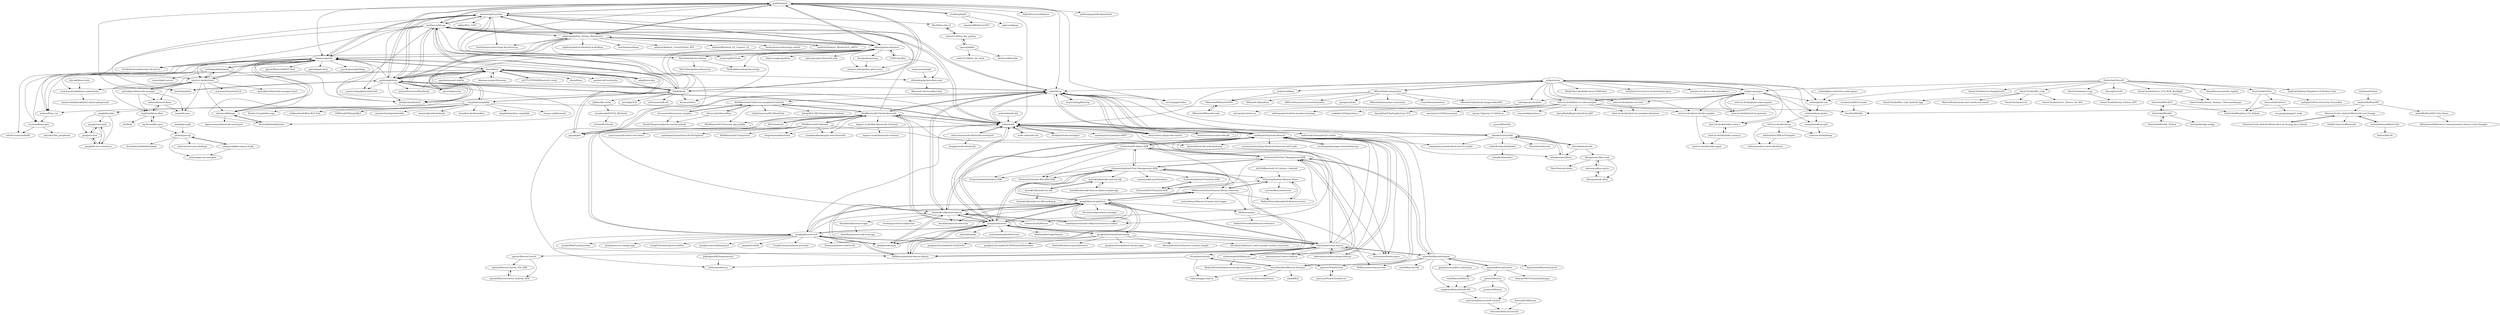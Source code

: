 digraph G {
"peplin/pygatt" -> "getsenic/gatt-python"
"peplin/pygatt" -> "IanHarvey/bluepy"
"peplin/pygatt" -> "adafruit/Adafruit_Python_BluefruitLE"
"peplin/pygatt" -> "ukBaz/python-bluezero"
"peplin/pygatt" -> "jrowberg/bglib"
"peplin/pygatt" -> "nccgroup/BLESuite" ["e"=1]
"peplin/pygatt" -> "pybluez/pybluez"
"peplin/pygatt" -> "hbldh/bleak"
"peplin/pygatt" -> "labapart/gattlib"
"peplin/pygatt" -> "karulis/pybluez"
"peplin/pygatt" -> "securing/gattacker" ["e"=1]
"peplin/pygatt" -> "DigitalSecurity/btlejuice" ["e"=1]
"peplin/pygatt" -> "noble/noble"
"peplin/pygatt" -> "noble/bleno"
"peplin/pygatt" -> "pybluez/pygattlib-abandoned"
"Estimote/iOS-Fleet-Management-SDK" -> "Estimote/iOS-Indoor-SDK"
"Estimote/iOS-Fleet-Management-SDK" -> "Estimote/Android-Fleet-Management-SDK"
"Estimote/iOS-Fleet-Management-SDK" -> "nicktoumpelis/HiBeacons"
"Estimote/iOS-Fleet-Management-SDK" -> "Estimote/Estimote-WatchKit-SDK"
"Estimote/iOS-Fleet-Management-SDK" -> "sandeepmistry/node-bleacon"
"Estimote/iOS-Fleet-Management-SDK" -> "mlwelles/BeaconScanner"
"Estimote/iOS-Fleet-Management-SDK" -> "Estimote/iOS-Proximity-SDK"
"Estimote/iOS-Fleet-Management-SDK" -> "Estimote/estimote-specs"
"apache/mynewt-nimble" -> "bluez/bluez" ["e"=1]
"IanHarvey/bluepy" -> "pybluez/pybluez"
"IanHarvey/bluepy" -> "peplin/pygatt"
"IanHarvey/bluepy" -> "hbldh/bleak"
"IanHarvey/bluepy" -> "adafruit/Adafruit_Python_BluefruitLE"
"IanHarvey/bluepy" -> "noble/bleno"
"IanHarvey/bluepy" -> "ukBaz/python-bluezero"
"IanHarvey/bluepy" -> "noble/noble"
"IanHarvey/bluepy" -> "getsenic/gatt-python"
"IanHarvey/bluepy" -> "labapart/gattlib"
"IanHarvey/bluepy" -> "NordicSemiconductor/pc-ble-driver" ["e"=1]
"IanHarvey/bluepy" -> "paypal/gatt" ["e"=1]
"IanHarvey/bluepy" -> "bluekitchen/btstack" ["e"=1]
"IanHarvey/bluepy" -> "TheCellule/python-bleson"
"IanHarvey/bluepy" -> "greatscottgadgets/ubertooth" ["e"=1]
"IanHarvey/bluepy" -> "karulis/pybluez"
"noble/bleno" -> "noble/noble"
"noble/bleno" -> "IanHarvey/bluepy"
"noble/bleno" -> "paypal/gatt" ["e"=1]
"noble/bleno" -> "sandeepmistry/node-bleacon"
"noble/bleno" -> "don/node-eddystone-beacon"
"noble/bleno" -> "pybluez/pybluez"
"noble/bleno" -> "abandonware/bleno"
"noble/bleno" -> "troystribling/BlueCap" ["e"=1]
"noble/bleno" -> "securing/gattacker" ["e"=1]
"noble/bleno" -> "google/eddystone"
"noble/bleno" -> "WebBluetoothCG/web-bluetooth"
"noble/bleno" -> "don/cordova-plugin-ble-central" ["e"=1]
"noble/bleno" -> "noble/node-bluetooth-hci-socket"
"noble/bleno" -> "dotintent/react-native-ble-plx" ["e"=1]
"noble/bleno" -> "WebBluetoothCG/ble-test-peripheral-android"
"blueman-project/blueman" -> "bluez/bluez" ["e"=1]
"khvzak/bluez-tools" -> "carsonmcdonald/bluez-experiments"
"hbldh/bleak" -> "IanHarvey/bluepy"
"hbldh/bleak" -> "pybluez/pybluez"
"hbldh/bleak" -> "kevincar/bless"
"hbldh/bleak" -> "simpleble/simpleble"
"hbldh/bleak" -> "peplin/pygatt"
"hbldh/bleak" -> "ukBaz/python-bluezero"
"hbldh/bleak" -> "bluez/bluez"
"hbldh/bleak" -> "adafruit/Adafruit_Python_BluefruitLE"
"hbldh/bleak" -> "bluekitchen/btstack" ["e"=1]
"hbldh/bleak" -> "getsenic/gatt-python"
"hbldh/bleak" -> "nrfconnect/sdk-nrf" ["e"=1]
"hbldh/bleak" -> "Jakeler/ble-serial"
"hbldh/bleak" -> "labapart/gattlib"
"hbldh/bleak" -> "pyocd/pyOCD" ["e"=1]
"hbldh/bleak" -> "noble/noble"
"sensboston/BLEConsole" -> "DerekGn/WinBle" ["e"=1]
"sandeepmistry/node-bleacon" -> "don/node-eddystone-beacon"
"sandeepmistry/node-bleacon" -> "Estimote/estimote-specs"
"sandeepmistry/node-bleacon" -> "mschmulen/tracking-bluetooth-ibeacons-with-node"
"sandeepmistry/node-bleacon" -> "switchdoclabs/iBeacon-Scanner-"
"sandeepmistry/node-bleacon" -> "sandeepmistry/node-eddystone-beacon-scanner"
"sandeepmistry/node-bleacon" -> "petermetz/cordova-plugin-ibeacon" ["e"=1]
"sandeepmistry/node-bleacon" -> "noble/bleno"
"sandeepmistry/node-bleacon" -> "noble/noble"
"sandeepmistry/node-bleacon" -> "evothings/phonegap-estimotebeacons" ["e"=1]
"sandeepmistry/node-bleacon" -> "frostney/react-native-ibeacon" ["e"=1]
"sandeepmistry/node-bleacon" -> "Estimote/iOS-Indoor-SDK"
"Estimote/Android-Fleet-Management-SDK" -> "Estimote/iOS-Fleet-Management-SDK"
"Estimote/Android-Fleet-Management-SDK" -> "google/beacon-platform"
"Estimote/Android-Fleet-Management-SDK" -> "AltBeacon/android-beacon-library" ["e"=1]
"Estimote/Android-Fleet-Management-SDK" -> "Estimote/Android-Proximity-SDK"
"Estimote/Android-Fleet-Management-SDK" -> "Estimote/iOS-Indoor-SDK"
"Estimote/Android-Fleet-Management-SDK" -> "Estimote/Android-Indoor-SDK"
"Estimote/Android-Fleet-Management-SDK" -> "google/eddystone"
"Estimote/Android-Fleet-Management-SDK" -> "AltBeacon/android-beacon-library-reference"
"Estimote/Android-Fleet-Management-SDK" -> "kontaktio/kontakt-android-sdk"
"Estimote/Android-Fleet-Management-SDK" -> "Vinayrraj/Android-iBeacon-Demo"
"Estimote/Android-Fleet-Management-SDK" -> "Estimote/Estimote-WatchKit-SDK"
"Estimote/Android-Fleet-Management-SDK" -> "romannurik/LayerVisualizer" ["e"=1]
"alt236/Bluetooth-LE-Library---Android" -> "Vinayrraj/Android-iBeacon-Demo" ["e"=1]
"node-hid/node-hid" -> "noble/noble" ["e"=1]
"paypal/gatt" -> "noble/bleno" ["e"=1]
"paypal/gatt" -> "noble/noble" ["e"=1]
"paypal/gatt" -> "IanHarvey/bluepy" ["e"=1]
"DexterInd/GrovePi" -> "Seeed-Studio/Wio_Link"
"DexterInd/GrovePi" -> "Seeed-Studio/grove.py"
"DexterInd/GrovePi" -> "DexterInd/GoPiGo"
"DexterInd/GrovePi" -> "robsonj/GrovePi"
"DexterInd/GrovePi" -> "Seeed-Studio/Seeed_Arduino_UltrasonicRanger"
"DexterInd/GrovePi" -> "eclipse-upm/upm"
"DexterInd/GrovePi" -> "Seeed-Studio/Grove_LCD_RGB_Backlight"
"DexterInd/GrovePi" -> "SeeedDocument/wiki_english"
"DexterInd/GrovePi" -> "estherjk/edi-cam"
"DexterInd/GrovePi" -> "adafruit/Adafruit-Raspberry-Pi-Python-Code" ["e"=1]
"DexterInd/GrovePi" -> "Seeed-Studio/Grove-RaspberryPi"
"lgaches/BeaconEmitter" -> "mlwelles/BeaconScanner"
"lgaches/BeaconEmitter" -> "timd/MactsAsBeacon"
"lgaches/BeaconEmitter" -> "ohayon/OWUProximityManager"
"lgaches/BeaconEmitter" -> "gemtot/iBeacon"
"petermetz/cordova-plugin-ibeacon" -> "sandeepmistry/node-bleacon" ["e"=1]
"petermetz/cordova-plugin-ibeacon" -> "rabschi/awesome-beacon" ["e"=1]
"Seeed-Studio/grove.py" -> "Seeed-Studio/Seeed_Python_DHT"
"mlwelles/BeaconScanner" -> "liamnichols/iBeaconScanner"
"mlwelles/BeaconScanner" -> "lgaches/BeaconEmitter"
"mlwelles/BeaconScanner" -> "mttrb/BeaconOSX"
"mlwelles/BeaconScanner" -> "rabschi/awesome-beacon"
"mlwelles/BeaconScanner" -> "panicinc/PunchClock"
"mlwelles/BeaconScanner" -> "AltBeacon/ios-beacon-tools"
"mlwelles/BeaconScanner" -> "mgigirey/iBeaconSwiftOSX"
"mlwelles/BeaconScanner" -> "jpias/beacon-pfilter-simulation" ["e"=1]
"mlwelles/BeaconScanner" -> "sandeepmistry/node-bleacon"
"mlwelles/BeaconScanner" -> "Estimote/iOS-Fleet-Management-SDK"
"evothings/phonegap-estimotebeacons" -> "sandeepmistry/node-bleacon" ["e"=1]
"RadiusNetworks/android-ibeacon-service" -> "Vinayrraj/Android-iBeacon-Demo"
"Vinayrraj/Android-iBeacon-Demo" -> "RadiusNetworks/android-ibeacon-service"
"Vinayrraj/Android-iBeacon-Demo" -> "youten/iBeaconDetector"
"Vinayrraj/Android-iBeacon-Demo" -> "AltBeacon/android-beacon-library-reference"
"Kinvey/KCSIBeacon" -> "relevante/ibeacon-tutorial"
"Douglas6/cputemp" -> "Jumperr-labs/python-gatt-server"
"abandonware/noble" -> "abandonware/bleno"
"abandonware/noble" -> "noble/noble"
"abandonware/noble" -> "chrvadala/node-ble"
"abandonware/noble" -> "abandonware/node-bluetooth-hci-socket"
"abandonware/noble" -> "LukasBombach/sblendid"
"abandonware/noble" -> "Timeular/noble-mac"
"abandonware/noble" -> "IjzerenHein/node-web-bluetooth"
"abandonware/noble" -> "noble/bleno"
"abandonware/bleno" -> "abandonware/noble"
"timd/MactsAsBeacon" -> "mgigirey/iBeaconSwiftOSX"
"karulis/pybluez" -> "pybluez/pybluez"
"Estimote/Android-Proximity-SDK" -> "Estimote/iOS-Proximity-SDK"
"nicktoumpelis/HiBeacons" -> "Estimote/iOS-Fleet-Management-SDK"
"nicktoumpelis/HiBeacons" -> "panicinc/PunchClock"
"nicktoumpelis/HiBeacons" -> "rabschi/awesome-beacon"
"nicktoumpelis/HiBeacons" -> "RadiusNetworks/ibeacon-background-demo"
"Seeed-Studio/Grove_LCD_RGB_Backlight" -> "Seeed-Studio/Seeed_Arduino_UltrasonicRanger"
"dbusjs/node-dbus-next" -> "sidorares/dbus-native"
"dbusjs/node-dbus-next" -> "Shouqun/node-dbus"
"dbusjs/node-dbus-next" -> "Niels-Be/node-bluez"
"DexterInd/GoPiGo" -> "DexterInd/GoPiGo3"
"DexterInd/GoPiGo" -> "zxzhijia/GoPiGo-Driven-by-Tensorflow"
"DexterInd/GoPiGo" -> "DexterInd/Raspbian_For_Robots"
"altdesktop/python-dbus-next" -> "Bluetooth-Devices/dbus-fast"
"loginov-rocks/Web-Bluetooth-Terminal" -> "loginov-rocks/bluetooth-terminal"
"bentalebahmed/BlueUnity" -> "Velorexe/Unity-Android-Bluetooth-Low-Energy"
"bentalebahmed/BlueUnity" -> "badranX/bt-lib"
"LukasBombach/sblendid" -> "LukasBombach/de1" ["e"=1]
"nettlep/gobbledegook" -> "labapart/gattlib"
"nettlep/gobbledegook" -> "evanslai/bluez-gatt"
"nettlep/gobbledegook" -> "intel-iot-devkit/tinyb"
"nettlep/gobbledegook" -> "weliem/bluez_inc"
"nettlep/gobbledegook" -> "moovel/gatt-server"
"nettlep/gobbledegook" -> "TorstenRobitzki/bluetoe"
"jackmitch/libsoc" -> "96boards/96BoardsGPIO"
"Estimote/iOS-Proximity-SDK" -> "Estimote/Android-Proximity-SDK"
"evanslai/bluez-gatt" -> "sbryukov/ble_peripheral"
"evanslai/bluez-gatt" -> "infsoft-locaware/blzlib"
"carsonmcdonald/bluez-experiments" -> "damian-kolakowski/intel-edison-playground"
"TheCellule/python-bleson" -> "TheBubbleworks/python-hcipy"
"TheCellule/python-bleson" -> "TheCellule/python-blesonwin"
"don/node-eddystone-beacon" -> "sandeepmistry/node-eddystone-beacon-scanner"
"don/node-eddystone-beacon" -> "sandeepmistry/node-bleacon"
"don/node-eddystone-beacon" -> "google/beacon-platform"
"don/node-eddystone-beacon" -> "dermike/slide-beacon-app"
"don/node-eddystone-beacon" -> "google/uribeacon"
"don/node-eddystone-beacon" -> "noble/bleno"
"don/node-eddystone-beacon" -> "google/eddystone"
"don/node-eddystone-beacon" -> "dermike/physical-web-scan"
"don/node-eddystone-beacon" -> "forksociety/PyBeacon"
"don/node-eddystone-beacon" -> "evothings/cordova-eddystone" ["e"=1]
"AltBeacon/spec" -> "RadiusNetworks/altbeacon-reference"
"AltBeacon/spec" -> "AltBeacon/ios-beacon-tools"
"AltBeacon/android-beacon-library" -> "AltBeacon/android-beacon-library-reference" ["e"=1]
"AltBeacon/android-beacon-library" -> "google/eddystone" ["e"=1]
"AltBeacon/android-beacon-library" -> "Estimote/Android-Fleet-Management-SDK" ["e"=1]
"AltBeacon/android-beacon-library" -> "google/beacon-platform" ["e"=1]
"AltBeacon/android-beacon-library-reference" -> "AltBeacon/android-beacon-library" ["e"=1]
"AltBeacon/android-beacon-library-reference" -> "Vinayrraj/Android-iBeacon-Demo"
"AltBeacon/android-beacon-library-reference" -> "justinodwyer/Beacon-Scanner-and-Logger"
"AltBeacon/android-beacon-library-reference" -> "AltBeacon/spec"
"AltBeacon/android-beacon-library-reference" -> "google/beacon-platform"
"AltBeacon/android-beacon-library-reference" -> "RadiusNetworks/android-ibeacon-service"
"LEW21/pydbus" -> "ukBaz/python-bluezero"
"LEW21/pydbus" -> "altdesktop/python-dbus-next"
"eclipse/mraa" -> "eclipse-upm/upm"
"eclipse/mraa" -> "intel-iot-devkit/iot-devkit-samples"
"eclipse/mraa" -> "w4ilun/edison-guides"
"eclipse/mraa" -> "estherjk/edi-cam"
"eclipse/mraa" -> "intel-iot-devkit/aws-iot-intel"
"eclipse/mraa" -> "intel-iot-devkit/how-to-code-samples"
"eclipse/mraa" -> "MediaTek-Labs/linkit-smart-7688-feed" ["e"=1]
"eclipse/mraa" -> "96boards/documentation"
"eclipse/mraa" -> "intel-iot-devkit/iotkit-comm-c"
"eclipse/mraa" -> "intel/intel-iot-services-orchestration-layer"
"eclipse/mraa" -> "aws/aws-iot-device-sdk-embedded-C" ["e"=1]
"eclipse/mraa" -> "jackmitch/libsoc"
"eclipse/mraa" -> "solettaproject/soletta"
"eclipse/mraa" -> "noble/noble"
"eclipse/mraa" -> "noble/bleno"
"eclipse-upm/upm" -> "eclipse/mraa"
"eclipse-upm/upm" -> "intel-iot-devkit/iot-devkit-samples"
"eclipse-upm/upm" -> "intel-iot-devkit/how-to-code-samples"
"eclipse-upm/upm" -> "intel-iot-devkit/iotkit-comm-c"
"eclipse-upm/upm" -> "estherjk/edi-cam"
"eclipse-upm/upm" -> "w4ilun/edison-guides"
"eclipse-upm/upm" -> "intel-iot-devkit/intel-iot-gateway"
"eclipse-upm/upm" -> "intel-iot-devkit/aws-iot-intel"
"eclipse-upm/upm" -> "rexstjohn/edison-gatt"
"eclipse-upm/upm" -> "intel-iot-devkit/joule-code-samples"
"eclipse-upm/upm" -> "solettaproject/soletta"
"Jakeler/ble-serial" -> "avinabmalla/ESP32_BleSerial"
"google/physical-web" -> "google/eddystone"
"google/physical-web" -> "google/uribeacon"
"google/physical-web" -> "WebBluetoothCG/web-bluetooth"
"google/physical-web" -> "google/beacon-platform"
"google/physical-web" -> "don/node-eddystone-beacon"
"google/physical-web" -> "rabschi/awesome-beacon"
"google/physical-web" -> "google/lovefield" ["e"=1]
"google/physical-web" -> "AltBeacon/android-beacon-library" ["e"=1]
"google/physical-web" -> "GoogleChromeLabs/sw-precache" ["e"=1]
"google/physical-web" -> "Polymer/polymer-starter-kit" ["e"=1]
"google/physical-web" -> "google/WebFundamentals" ["e"=1]
"google/physical-web" -> "alexa/alexa-avs-sample-app" ["e"=1]
"google/physical-web" -> "GoogleChromeLabs/sw-toolbox" ["e"=1]
"google/physical-web" -> "googlecreativelab/anypixel" ["e"=1]
"google/physical-web" -> "noble/noble"
"iDevicesInc/SweetBlue" -> "NordicPlayground/puck-central-android" ["e"=1]
"iDevicesInc/SweetBlue" -> "WebBluetoothCG/ble-test-peripheral-android" ["e"=1]
"don/cordova-plugin-ble-central" -> "noble/bleno" ["e"=1]
"don/cordova-plugin-ble-central" -> "noble/noble" ["e"=1]
"google/uribeacon" -> "google/physical-web"
"google/uribeacon" -> "don/node-eddystone-beacon"
"google/uribeacon" -> "google/eddystone"
"rabschi/awesome-beacon" -> "mlwelles/BeaconScanner"
"rabschi/awesome-beacon" -> "google/beacon-platform"
"rabschi/awesome-beacon" -> "sandeepmistry/node-bleacon"
"rabschi/awesome-beacon" -> "petermetz/cordova-plugin-ibeacon" ["e"=1]
"rabschi/awesome-beacon" -> "google/eddystone"
"rabschi/awesome-beacon" -> "AltBeacon/android-beacon-library" ["e"=1]
"rabschi/awesome-beacon" -> "nicktoumpelis/HiBeacons"
"rabschi/awesome-beacon" -> "citruz/beacontools"
"rabschi/awesome-beacon" -> "don/node-eddystone-beacon"
"rabschi/awesome-beacon" -> "Estimote/iOS-Fleet-Management-SDK"
"rabschi/awesome-beacon" -> "upnext/BeaconControl"
"rabschi/awesome-beacon" -> "noble/noble"
"rabschi/awesome-beacon" -> "google/physical-web"
"rabschi/awesome-beacon" -> "frostney/react-native-ibeacon" ["e"=1]
"rabschi/awesome-beacon" -> "Estimote/estimote-specs"
"Estimote/iOS-Indoor-SDK" -> "Estimote/iOS-Fleet-Management-SDK"
"Estimote/iOS-Indoor-SDK" -> "Estimote/iOS-Proximity-SDK"
"Estimote/iOS-Indoor-SDK" -> "Estimote/Android-Fleet-Management-SDK"
"Estimote/iOS-Indoor-SDK" -> "Estimote/Android-Indoor-SDK"
"Estimote/iOS-Indoor-SDK" -> "sandeepmistry/node-bleacon"
"Estimote/iOS-Indoor-SDK" -> "Estimote/Estimote-WatchKit-SDK"
"Estimote/iOS-Indoor-SDK" -> "Estimote/estimote-specs"
"kontaktio/kontakt-android-sdk" -> "kontaktio/kontakt-ios-sdk"
"kontaktio/kontakt-android-sdk" -> "kontaktio/kontakt-beacon-admin-sample-app"
"estherjk/face-detection-node-opencv" -> "estherjk/edi-cam" ["e"=1]
"troystribling/BlueCap" -> "noble/bleno" ["e"=1]
"WebBluetoothCG/web-bluetooth" -> "WebBluetoothCG/demos"
"WebBluetoothCG/web-bluetooth" -> "noble/noble"
"WebBluetoothCG/web-bluetooth" -> "google/physical-web"
"WebBluetoothCG/web-bluetooth" -> "google/eddystone"
"WebBluetoothCG/web-bluetooth" -> "WICG/webusb" ["e"=1]
"WebBluetoothCG/web-bluetooth" -> "WebBluetoothCG/ble-test-peripheral-android"
"WebBluetoothCG/web-bluetooth" -> "noble/bleno"
"WebBluetoothCG/web-bluetooth" -> "loginov-rocks/Web-Bluetooth-Terminal"
"WebBluetoothCG/web-bluetooth" -> "don/node-eddystone-beacon"
"WebBluetoothCG/web-bluetooth" -> "don/cordova-plugin-ble-central" ["e"=1]
"WebBluetoothCG/web-bluetooth" -> "rabschi/awesome-beacon"
"WebBluetoothCG/web-bluetooth" -> "thegecko/webbluetooth"
"WebBluetoothCG/web-bluetooth" -> "IanHarvey/bluepy"
"WebBluetoothCG/web-bluetooth" -> "WebBluetoothCG/chrome-app-polyfill"
"WebBluetoothCG/web-bluetooth" -> "manekinekko/angular-web-bluetooth"
"npaun/philble" -> "walter5138/hue_ble_python"
"npaun/philble" -> "alexhorn/libhueble"
"npaun/philble" -> "walter5138/hue_ble_bash"
"panicinc/PunchClock" -> "panicinc/PunchClockServer"
"panicinc/PunchClockServer" -> "panicinc/PunchClock"
"google/beacon-platform" -> "google/eddystone"
"google/beacon-platform" -> "Estimote/Android-Fleet-Management-SDK"
"google/beacon-platform" -> "don/node-eddystone-beacon"
"google/beacon-platform" -> "AltBeacon/android-beacon-library-reference"
"google/beacon-platform" -> "googlearchive/android-nearby"
"google/beacon-platform" -> "devunwired/proximity-manager"
"google/beacon-platform" -> "rabschi/awesome-beacon"
"google/beacon-platform" -> "AltBeacon/android-beacon-library" ["e"=1]
"google/beacon-platform" -> "dermike/physical-web-scan"
"google/beacon-platform" -> "sandeepmistry/node-eddystone-beacon-scanner"
"google/beacon-platform" -> "AltBeacon/spec"
"google/beacon-platform" -> "forksociety/PyBeacon"
"google/beacon-platform" -> "google/physical-web"
"google/beacon-platform" -> "google/uribeacon"
"google/beacon-platform" -> "Vinayrraj/Android-iBeacon-Demo"
"JsBergbau/MiTemperature2" -> "frawau/aioblescan" ["e"=1]
"mgigirey/iBeaconSwiftOSX" -> "relevante/ibeacon-swift-tutorial"
"empicano/aiomqtt" -> "altdesktop/python-dbus-next" ["e"=1]
"gemtot/iBeacon" -> "mgigirey/iBeaconSwiftOSX"
"gemtot/iBeacon" -> "pusateri/iBeacon"
"gemtot/iBeacon" -> "relevante/ibeacon-swift-tutorial"
"weliem/blessed-bluez" -> "hypfvieh/bluez-dbus"
"weliem/blessed-bluez" -> "tongo/ble-java"
"sj15712795029/bluetooth_stack" -> "bluez/bluez" ["e"=1]
"bluez/bluez" -> "labapart/gattlib"
"bluez/bluez" -> "sj15712795029/bluetooth_stack" ["e"=1]
"bluez/bluez" -> "apache/mynewt-nimble" ["e"=1]
"bluez/bluez" -> "bluekitchen/btstack" ["e"=1]
"bluez/bluez" -> "simpleble/simpleble"
"bluez/bluez" -> "arkq/bluez-alsa" ["e"=1]
"bluez/bluez" -> "pybluez/pybluez"
"bluez/bluez" -> "hbldh/bleak"
"bluez/bluez" -> "bluez/bluer" ["e"=1]
"bluez/bluez" -> "blueman-project/blueman" ["e"=1]
"bluez/bluez" -> "packetcraft-inc/stacks" ["e"=1]
"bluez/bluez" -> "edrosten/libblepp"
"bluez/bluez" -> "carsonmcdonald/bluez-experiments"
"bluez/bluez" -> "weliem/bluez_inc"
"bluez/bluez" -> "altdesktop/python-dbus-next"
"switchdoclabs/iBeacon-Scanner-" -> "switchdoclabs/BeaconAirPython"
"switchdoclabs/iBeacon-Scanner-" -> "citruz/beacontools"
"switchdoclabs/iBeacon-Scanner-" -> "adamf/BLE"
"switchdoclabs/iBeacon-Scanner-" -> "sandeepmistry/node-bleacon"
"switchdoclabs/iBeacon-Scanner-" -> "taka-wang/py-beacon"
"chrvadala/node-ble" -> "abandonware/noble"
"chrvadala/node-ble" -> "abandonware/bleno"
"chrvadala/node-ble" -> "dbusjs/node-dbus-next"
"Shouqun/node-dbus" -> "sidorares/dbus-native"
"relevante/ibeacon-swift-tutorial" -> "relevante/ibeacon-tutorial"
"estherjk/edi-cam" -> "w4ilun/edison-guides"
"kontaktio/kontakt-beacon-admin-sample-app" -> "kontaktio/kontakt-android-sdk"
"w4ilun/edison-guides" -> "rexstjohn/edison-gatt"
"w4ilun/edison-guides" -> "intel-iot-devkit/edison"
"intel-iot-devkit/iot-devkit-samples" -> "intel-iot-devkit/iotkit-comm-c"
"intel-iot-devkit/iot-devkit-samples" -> "intel-iot-devkit/iotkit-agent"
"intel-iot-devkit/edison" -> "intel-iot-devkit/bloop"
"intel-iot-devkit/edison" -> "w4ilun/Intel-XDK-IoT-Samples"
"intel-iot-devkit/edison" -> "w4ilun/mashery-intel-xdk-demos"
"intel-iot-devkit/iotkit-comm-js" -> "intel-iot-devkit/iotkit-agent"
"intel-iot-devkit/iotkit-comm-js" -> "intel-iot-devkit/iotkit-comm-c"
"intel-iot-devkit/iotkit-comm-c" -> "intel-iot-devkit/iotkit-comm-js"
"Mic92/hue-ble-ctl" -> "walter5138/hue_ble_python"
"walter5138/hue_ble_python" -> "Mic92/hue-ble-ctl"
"walter5138/hue_ble_python" -> "npaun/philble"
"rexstjohn/edison-gatt" -> "intel-iot-devkit/bloop"
"bluekitchen/btstack" -> "bluez/bluez" ["e"=1]
"WICG/webusb" -> "WebBluetoothCG/web-bluetooth" ["e"=1]
"googlearchive/android-nearby" -> "dlew/android-architecture-counter-sample" ["e"=1]
"googlearchive/android-nearby" -> "google/beacon-platform"
"googlearchive/android-nearby" -> "butchmarshall/react-native-google-nearby-connection"
"googlearchive/android-nearby" -> "googlearchive/android-OurStreets" ["e"=1]
"googlearchive/android-nearby" -> "googlearchive/android-XYZTouristAttractions" ["e"=1]
"googlearchive/android-nearby" -> "AndroidStudyGroup/conferences" ["e"=1]
"googlearchive/android-nearby" -> "googlearchive/android-instant-apps" ["e"=1]
"googlearchive/android-nearby" -> "google/eddystone"
"pybluez/pybluez" -> "IanHarvey/bluepy"
"pybluez/pybluez" -> "hbldh/bleak"
"pybluez/pybluez" -> "peplin/pygatt"
"pybluez/pybluez" -> "karulis/pybluez"
"pybluez/pybluez" -> "adafruit/Adafruit_Python_BluefruitLE"
"pybluez/pybluez" -> "getsenic/gatt-python"
"pybluez/pybluez" -> "noble/bleno"
"pybluez/pybluez" -> "noble/noble"
"pybluez/pybluez" -> "bluez/bluez"
"pybluez/pybluez" -> "ukBaz/python-bluezero"
"pybluez/pybluez" -> "bluekitchen/btstack" ["e"=1]
"pybluez/pybluez" -> "pyserial/pyserial" ["e"=1]
"pybluez/pybluez" -> "greatscottgadgets/ubertooth" ["e"=1]
"pybluez/pybluez" -> "labapart/gattlib"
"pybluez/pybluez" -> "pentestfunctions/BlueDucky" ["e"=1]
"google/eddystone" -> "google/physical-web"
"google/eddystone" -> "google/beacon-platform"
"google/eddystone" -> "AltBeacon/android-beacon-library" ["e"=1]
"google/eddystone" -> "google/uribeacon"
"google/eddystone" -> "don/node-eddystone-beacon"
"google/eddystone" -> "Estimote/Android-Fleet-Management-SDK"
"google/eddystone" -> "rabschi/awesome-beacon"
"google/eddystone" -> "WebBluetoothCG/web-bluetooth"
"google/eddystone" -> "noble/bleno"
"google/eddystone" -> "noble/noble"
"google/eddystone" -> "googlearchive/android-nearby"
"google/eddystone" -> "android/topeka" ["e"=1]
"google/eddystone" -> "mortenjust/androidtool-mac" ["e"=1]
"google/eddystone" -> "bluelinelabs/LoganSquare" ["e"=1]
"google/eddystone" -> "Estimote/iOS-Fleet-Management-SDK"
"simpleble/simpleble" -> "eriklins/InsideBlue-BLE-Tool"
"simpleble/simpleble" -> "hbldh/bleak"
"simpleble/simpleble" -> "bluez/bluez"
"simpleble/simpleble" -> "edrosten/libblepp"
"simpleble/simpleble" -> "GDWired/GDSimpleBLE"
"simpleble/simpleble" -> "DerekGn/WinBle"
"simpleble/simpleble" -> "labapart/gattlib"
"simpleble/simpleble" -> "google/bumble"
"simpleble/simpleble" -> "weliem/bluez_inc"
"simpleble/simpleble" -> "pisontechnology/nativeble"
"simpleble/simpleble" -> "atomicobject/heatshrink" ["e"=1]
"simpleble/simpleble" -> "brainflow-dev/brainflow" ["e"=1]
"simpleble/simpleble" -> "simpleble/python_simpleble"
"simpleble/simpleble" -> "tinygo-org/bluetooth" ["e"=1]
"simpleble/simpleble" -> "Kistler-Group/sdbus-cpp" ["e"=1]
"adafruit/Adafruit_BluefruitLE_nRF51" -> "adafruit/Adafruit_Python_BluefruitLE" ["e"=1]
"upnext/BeaconControl" -> "upnext/BeaconControl_iOS_SDK"
"upnext/BeaconControl" -> "upnext/BeaconControl_Android_SDK"
"adabru/BleWinrtDll" -> "Joelx/BleWinrtDll-Unity-Demo"
"adabru/BleWinrtDll" -> "Velorexe/Unity-Android-Bluetooth-Low-Energy"
"adabru/BleWinrtDll" -> "DerekGn/WinBle"
"96boards/documentation" -> "Linaro/documentation"
"96boards/documentation" -> "96boards-hikey/tools-images-hikey960"
"96boards/documentation" -> "96boards-hikey/linux"
"96boards/documentation" -> "ARM-software/arm-trusted-firmware" ["e"=1]
"96boards/documentation" -> "eclipse/mraa"
"96boards/documentation" -> "openpst/sahara" ["e"=1]
"96boards/documentation" -> "96boards/96BoardsGPIO"
"96boards/documentation" -> "96boards/mezzanine-community"
"sandeepmistry/node-eddystone-beacon-scanner" -> "don/node-eddystone-beacon"
"weliem/bluez_inc" -> "evanslai/bluez-gatt"
"TorstenRobitzki/bluetoe" -> "edrosten/libblepp"
"solettaproject/soletta" -> "ostroproject/ostro-os"
"solettaproject/soletta" -> "solettaproject/soletta-machine-learning"
"noble/node-bluetooth-hci-socket" -> "abandonware/node-bluetooth-hci-socket"
"adafruit/Adafruit_Python_BluefruitLE" -> "peplin/pygatt"
"adafruit/Adafruit_Python_BluefruitLE" -> "IanHarvey/bluepy"
"adafruit/Adafruit_Python_BluefruitLE" -> "adafruit/adafruit-bluefruit-le-desktop" ["e"=1]
"adafruit/Adafruit_Python_BluefruitLE" -> "adafruit/Adafruit_BluefruitLE_nRF51" ["e"=1]
"adafruit/Adafruit_Python_BluefruitLE" -> "matthewelse/bleep"
"adafruit/Adafruit_Python_BluefruitLE" -> "ukBaz/python-bluezero"
"adafruit/Adafruit_Python_BluefruitLE" -> "pybluez/pybluez"
"adafruit/Adafruit_Python_BluefruitLE" -> "getsenic/gatt-python"
"adafruit/Adafruit_Python_BluefruitLE" -> "adafruit/Adafruit_CircuitPython_BLE" ["e"=1]
"adafruit/Adafruit_Python_BluefruitLE" -> "NordicSemiconductor/pc-ble-driver-py" ["e"=1]
"adafruit/Adafruit_Python_BluefruitLE" -> "TorstenRobitzki/bluetoe"
"adafruit/Adafruit_Python_BluefruitLE" -> "adafruit/Bluefruit_LE_Connect_v2" ["e"=1]
"adafruit/Adafruit_Python_BluefruitLE" -> "intel-iot-devkit/tinyb"
"adafruit/Adafruit_Python_BluefruitLE" -> "NordicSemiconductor/pc-nrfutil" ["e"=1]
"WebBluetoothCG/ble-test-peripheral-android" -> "devunwired/accessory-samples"
"WebBluetoothCG/ble-test-peripheral-android" -> "WebBluetoothCG/chrome-app-polyfill"
"WebBluetoothCG/ble-test-peripheral-android" -> "kshoji/BLE-HID-Peripheral-for-Android" ["e"=1]
"WebBluetoothCG/ble-test-peripheral-android" -> "WebBluetoothCG/web-bluetooth"
"WebBluetoothCG/ble-test-peripheral-android" -> "OnlyInAmerica/BLEMeshChat" ["e"=1]
"WebBluetoothCG/ble-test-peripheral-android" -> "iDevicesInc/SweetBlue" ["e"=1]
"Joelx/BleWinrtDll-Unity-Demo" -> "btframework/Wireless-Communication-Library-Unity-Samples"
"avinabmalla/ESP32_BleSerial" -> "iot-bus/BLESerial"
"upnext/BeaconControl_iOS_SDK" -> "upnext/BeaconControl_Android_SDK"
"w4ilun/Intel-XDK-IoT-Samples" -> "w4ilun/mashery-intel-xdk-demos"
"pyserial/pyserial" -> "pybluez/pybluez" ["e"=1]
"bailuk/java-gtk" -> "jwharm/java-gi"
"google/bumble" -> "google/rootcanal"
"google/bumble" -> "google/avatar"
"google/bumble" -> "google/bt-test-interfaces"
"ukBaz/python-bluezero" -> "getsenic/gatt-python"
"ukBaz/python-bluezero" -> "peplin/pygatt"
"ukBaz/python-bluezero" -> "TheCellule/python-bleson"
"ukBaz/python-bluezero" -> "IanHarvey/bluepy"
"ukBaz/python-bluezero" -> "nccgroup/BLESuite" ["e"=1]
"ukBaz/python-bluezero" -> "LEW21/pydbus"
"ukBaz/python-bluezero" -> "adafruit/Adafruit_Python_BluefruitLE"
"ukBaz/python-bluezero" -> "Douglas6/cputemp"
"ukBaz/python-bluezero" -> "kevincar/bless"
"ukBaz/python-bluezero" -> "labapart/gattlib"
"ukBaz/python-bluezero" -> "Adam-Langley/pybleno"
"ukBaz/python-bluezero" -> "Jumperr-labs/python-gatt-server"
"ukBaz/python-bluezero" -> "frawau/aioblescan"
"ukBaz/python-bluezero" -> "colin-guyon/py-bluetooth-utils"
"ukBaz/python-bluezero" -> "TheBubbleworks/python-hcipy"
"intel-iot-devkit/tinyb" -> "tongo/ble-java"
"intel-iot-devkit/tinyb" -> "labapart/gattlib"
"intel-iot-devkit/tinyb" -> "sputnikdev/bluetooth-manager"
"intel-iot-devkit/tinyb" -> "hypfvieh/bluez-dbus"
"intel-iot-devkit/tinyb" -> "weliem/blessed-bluez"
"intel-iot-devkit/tinyb" -> "sputnikdev/bluetooth-manager-tinyb"
"intel-iot-devkit/tinyb" -> "nettlep/gobbledegook"
"intel-iot-devkit/tinyb" -> "carsonmcdonald/bluez-experiments"
"intel-iot-devkit/tinyb" -> "movisens/SmartGattLib" ["e"=1]
"intel-iot-devkit/tinyb" -> "edrosten/libblepp"
"WebBluetoothCG/demos" -> "WebBluetoothCG/web-bluetooth"
"WebBluetoothCG/demos" -> "manekinekko/angular-web-bluetooth"
"WebBluetoothCG/demos" -> "sandeepmistry/arduino-BLEPeripheral" ["e"=1]
"WebBluetoothCG/demos" -> "thegecko/webbluetooth"
"WebBluetoothCG/demos" -> "WebBluetoothCG/registries"
"WebBluetoothCG/demos" -> "yossi-eynav/ble-heart-rate-demo"
"WebBluetoothCG/demos" -> "IjzerenHein/node-web-bluetooth"
"intel-iot-devkit/how-to-code-samples" -> "intel-iot-devkit/iot-devkit-samples"
"intel-iot-devkit/how-to-code-samples" -> "intel-iot-devkit/intel-iot-examples-datastore"
"intel-iot-devkit/how-to-code-samples" -> "intel-iot-devkit/intel-iot-gateway"
"intel-iot-devkit/how-to-code-samples" -> "maheksa1234/question.c-"
"intel-iot-devkit/how-to-code-samples" -> "JayrajShah/ChattingSystem-TCP"
"intel-iot-devkit/how-to-code-samples" -> "neenaarun12345/neenaarun"
"intel-iot-devkit/how-to-code-samples" -> "jayraj-13/jayraj-13.Github.io"
"intel-iot-devkit/how-to-code-samples" -> "nayananik/question.c-"
"intel-iot-devkit/how-to-code-samples" -> "JayrajShah/RegistrationForm-JSP"
"intel-iot-devkit/how-to-code-samples" -> "eclipse-upm/upm"
"node-usb/node-usb" -> "noble/noble" ["e"=1]
"Velorexe/Unity-Android-Bluetooth-Low-Energy" -> "Velorexe/Unity-Android-Bluetooth-Low-Energy-Java-Library"
"Velorexe/Unity-Android-Bluetooth-Low-Energy" -> "bentalebahmed/BlueUnity"
"Velorexe/Unity-Android-Bluetooth-Low-Energy" -> "fuziki/UnityCoreBluetooth"
"dermike/slide-beacon-app" -> "dermike/physical-web-scan-app"
"intel-iot-devkit/aws-iot-intel" -> "intel-iot-devkit/intel-iot-examples-datastore"
"jnross/Bluetility" -> "abandonware/noble" ["e"=1]
"Seeed-Studio/Wio_Link" -> "Seeed-Studio/wio-cli"
"Seeed-Studio/Wio_Link" -> "Seeed-Studio/Grove_Drivers_for_Wio"
"Seeed-Studio/Wio_Link" -> "Seeed-Studio/Wio_Link_Android_App"
"Seeed-Studio/Wio_Link" -> "WarriorRocker/node-red-contrib-wio-seeed"
"Velorexe/Unity-Android-Bluetooth-Low-Energy-Java-Library" -> "Velorexe/Unity-Android-Bluetooth-Low-Energy"
"96boards/96BoardsGPIO" -> "96boards/96boards-tools"
"96boards/96boards-tools" -> "96boards/96BoardsGPIO"
"kontaktio/kontakt-ios-sdk" -> "kontaktio/kontakt-android-sdk"
"kontaktio/kontakt-ios-sdk" -> "kontaktio/kontakt-ios-sdk-workshop"
"upnext/BeaconControl_Android_SDK" -> "upnext/BeaconControl_iOS_SDK"
"sidorares/dbus-native" -> "Shouqun/node-dbus"
"sidorares/dbus-native" -> "dbusjs/node-dbus-next"
"devunwired/accessory-samples" -> "NordicPlayground/puck-central-android"
"devunwired/accessory-samples" -> "WebBluetoothCG/ble-test-peripheral-android"
"labapart/gattlib" -> "edrosten/libblepp"
"labapart/gattlib" -> "intel-iot-devkit/tinyb"
"labapart/gattlib" -> "carsonmcdonald/bluez-experiments"
"labapart/gattlib" -> "bluez/bluez"
"labapart/gattlib" -> "evanslai/bluez-gatt"
"labapart/gattlib" -> "nettlep/gobbledegook"
"labapart/gattlib" -> "getsenic/gatt-python"
"labapart/gattlib" -> "jjjsmit/BluetoothBLEClient"
"labapart/gattlib" -> "gbrault/gattclient"
"labapart/gattlib" -> "weliem/bluez_inc"
"labapart/gattlib" -> "psychogenic/gattlibpp"
"labapart/gattlib" -> "infsoft-locaware/blzlib"
"labapart/gattlib" -> "ukBaz/python-bluezero"
"labapart/gattlib" -> "NordicSemiconductor/pc-ble-driver" ["e"=1]
"labapart/gattlib" -> "bluekitchen/btstack" ["e"=1]
"jwharm/java-gi" -> "compose4gtk/compose-4-gtk"
"jwharm/java-gi" -> "jwharm/cairo-java-bindings"
"jwharm/java-gi" -> "jwharm/java-gi-examples"
"jwharm/java-gi" -> "davidmhewitt/KotlinSample"
"jrowberg/bglib" -> "ahouben/BleDriver.NET"
"jrowberg/bglib" -> "mjbrown/bgapi"
"jrowberg/bglib" -> "peplin/pygatt"
"eelcocramer/node-bluetooth-serial-port" -> "lsongdev/node-bluetooth"
"eelcocramer/node-bluetooth-serial-port" -> "noble/noble"
"arkq/bluez-alsa" -> "bluez/bluez" ["e"=1]
"arkq/bluez-alsa" -> "labapart/gattlib" ["e"=1]
"edrosten/libblepp" -> "labapart/gattlib"
"edrosten/libblepp" -> "TorstenRobitzki/bluetoe"
"edrosten/libblepp" -> "Agamnentzar/bluetooth-serial-port"
"google/bt-test-interfaces" -> "google/avatar"
"google/bt-test-interfaces" -> "google/rootcanal"
"google/avatar" -> "google/bt-test-interfaces"
"google/avatar" -> "google/rootcanal"
"google/rootcanal" -> "google/bt-test-interfaces"
"google/rootcanal" -> "google/avatar"
"compose4gtk/compose-4-gtk" -> "jwharm/java-gi"
"compose4gtk/compose-4-gtk" -> "jwharm/java-gi-examples"
"noble/noble" -> "noble/bleno"
"noble/noble" -> "abandonware/noble"
"noble/noble" -> "IanHarvey/bluepy"
"noble/noble" -> "sandeepmistry/node-bleacon"
"noble/noble" -> "serialport/node-serialport" ["e"=1]
"noble/noble" -> "WebBluetoothCG/web-bluetooth"
"noble/noble" -> "noble/node-bluetooth-hci-socket"
"noble/noble" -> "eelcocramer/node-bluetooth-serial-port"
"noble/noble" -> "pybluez/pybluez"
"noble/noble" -> "dotintent/react-native-ble-plx" ["e"=1]
"noble/noble" -> "paypal/gatt" ["e"=1]
"noble/noble" -> "node-usb/node-usb" ["e"=1]
"noble/noble" -> "google/eddystone"
"noble/noble" -> "don/cordova-plugin-ble-central" ["e"=1]
"noble/noble" -> "sandeepmistry/arduino-nRF5" ["e"=1]
"DexterInd/BrickPi3" -> "DexterInd/BrickPi"
"DexterInd/BrickPi3" -> "DexterInd/Raspbian_For_Robots"
"serialport/node-serialport" -> "noble/noble" ["e"=1]
"inthehand/32feet" -> "adabru/BleWinrtDll" ["e"=1]
"hypfvieh/bluez-dbus" -> "hypfvieh/dbus-java"
"hypfvieh/bluez-dbus" -> "weliem/blessed-bluez"
"hypfvieh/bluez-dbus" -> "olir/lbt4j"
"citruz/beacontools" -> "taka-wang/py-beacon"
"citruz/beacontools" -> "switchdoclabs/iBeacon-Scanner-"
"citruz/beacontools" -> "frawau/aioblescan"
"sputnikdev/bluetooth-manager" -> "tongo/ble-java"
"sputnikdev/bluetooth-manager" -> "hypfvieh/bluez-dbus"
"sputnikdev/bluetooth-manager" -> "intel-iot-devkit/tinyb"
"sputnikdev/bluetooth-manager" -> "weliem/blessed-bluez"
"getsenic/gatt-python" -> "peplin/pygatt"
"getsenic/gatt-python" -> "ukBaz/python-bluezero"
"getsenic/gatt-python" -> "labapart/gattlib"
"getsenic/gatt-python" -> "Jumperr-labs/python-gatt-server"
"getsenic/gatt-python" -> "IanHarvey/bluepy"
"getsenic/gatt-python" -> "nccgroup/BLESuite" ["e"=1]
"getsenic/gatt-python" -> "Mic92/hue-ble-ctl"
"getsenic/gatt-python" -> "adafruit/Adafruit_Python_BluefruitLE"
"getsenic/gatt-python" -> "pybluez/pybluez"
"getsenic/gatt-python" -> "ukBaz/BLE_GATT"
"getsenic/gatt-python" -> "NordicSemiconductor/pc-ble-driver-py" ["e"=1]
"getsenic/gatt-python" -> "intel-iot-devkit/tinyb"
"hypfvieh/dbus-java" -> "hypfvieh/bluez-dbus"
"hypfvieh/dbus-java" -> "jwharm/java-gi"
"DexterInd/GoPiGo3" -> "DexterInd/Raspbian_For_Robots"
"DexterInd/GoPiGo3" -> "ros-gopigo/gopigo3_node"
"DexterInd/BrickPi" -> "DexterInd/BrickPi_Python"
"DexterInd/BrickPi" -> "DexterInd/BrickPi3"
"DexterInd/BrickPi" -> "lmclupr/brickpi-nodejs"
"DexterInd/BrickPi_Python" -> "DexterInd/BrickPi"
"peplin/pygatt" ["l"="-15.886,-44.723"]
"getsenic/gatt-python" ["l"="-15.862,-44.75"]
"IanHarvey/bluepy" ["l"="-15.891,-44.704"]
"adafruit/Adafruit_Python_BluefruitLE" ["l"="-15.873,-44.74"]
"ukBaz/python-bluezero" ["l"="-15.901,-44.749"]
"jrowberg/bglib" ["l"="-15.944,-44.741"]
"nccgroup/BLESuite" ["l"="-44.819,-32.853", "c"=53]
"pybluez/pybluez" ["l"="-15.856,-44.711"]
"hbldh/bleak" ["l"="-15.839,-44.74"]
"labapart/gattlib" ["l"="-15.84,-44.773"]
"karulis/pybluez" ["l"="-15.842,-44.692"]
"securing/gattacker" ["l"="-44.883,-32.831", "c"=53]
"DigitalSecurity/btlejuice" ["l"="-44.865,-32.841", "c"=53]
"noble/noble" ["l"="-15.894,-44.65"]
"noble/bleno" ["l"="-15.914,-44.634"]
"pybluez/pygattlib-abandoned" ["l"="-15.873,-44.695"]
"Estimote/iOS-Fleet-Management-SDK" ["l"="-16.063,-44.576"]
"Estimote/iOS-Indoor-SDK" ["l"="-16.043,-44.567"]
"Estimote/Android-Fleet-Management-SDK" ["l"="-16.026,-44.548"]
"nicktoumpelis/HiBeacons" ["l"="-16.096,-44.596"]
"Estimote/Estimote-WatchKit-SDK" ["l"="-16.06,-44.554"]
"sandeepmistry/node-bleacon" ["l"="-16.008,-44.608"]
"mlwelles/BeaconScanner" ["l"="-16.113,-44.57"]
"Estimote/iOS-Proximity-SDK" ["l"="-16.079,-44.551"]
"Estimote/estimote-specs" ["l"="-16.046,-44.588"]
"apache/mynewt-nimble" ["l"="-17.675,-43.139", "c"=55]
"bluez/bluez" ["l"="-15.815,-44.765"]
"NordicSemiconductor/pc-ble-driver" ["l"="-15.914,-43.568", "c"=989]
"paypal/gatt" ["l"="-16.224,-45.731", "c"=1284]
"bluekitchen/btstack" ["l"="-17.672,-43.174", "c"=55]
"TheCellule/python-bleson" ["l"="-15.927,-44.727"]
"greatscottgadgets/ubertooth" ["l"="-44.927,-32.8", "c"=53]
"don/node-eddystone-beacon" ["l"="-15.977,-44.585"]
"abandonware/bleno" ["l"="-15.877,-44.587"]
"troystribling/BlueCap" ["l"="-15.995,-43.51", "c"=989]
"google/eddystone" ["l"="-15.958,-44.596"]
"WebBluetoothCG/web-bluetooth" ["l"="-15.969,-44.65"]
"don/cordova-plugin-ble-central" ["l"="8.629,-24.542", "c"=230]
"noble/node-bluetooth-hci-socket" ["l"="-15.863,-44.63"]
"dotintent/react-native-ble-plx" ["l"="3.556,-28.31", "c"=23]
"WebBluetoothCG/ble-test-peripheral-android" ["l"="-15.977,-44.685"]
"blueman-project/blueman" ["l"="-14.572,-3.616", "c"=71]
"khvzak/bluez-tools" ["l"="-15.833,-44.866"]
"carsonmcdonald/bluez-experiments" ["l"="-15.825,-44.82"]
"kevincar/bless" ["l"="-15.874,-44.768"]
"simpleble/simpleble" ["l"="-15.767,-44.782"]
"nrfconnect/sdk-nrf" ["l"="-15.98,-43.599", "c"=989]
"Jakeler/ble-serial" ["l"="-15.886,-44.829"]
"pyocd/pyOCD" ["l"="-17.691,-43.128", "c"=55]
"sensboston/BLEConsole" ["l"="-37.194,-2.061", "c"=113]
"DerekGn/WinBle" ["l"="-15.679,-44.811"]
"mschmulen/tracking-bluetooth-ibeacons-with-node" ["l"="-16.052,-44.62"]
"switchdoclabs/iBeacon-Scanner-" ["l"="-16.059,-44.639"]
"sandeepmistry/node-eddystone-beacon-scanner" ["l"="-16.008,-44.577"]
"petermetz/cordova-plugin-ibeacon" ["l"="8.652,-24.569", "c"=230]
"evothings/phonegap-estimotebeacons" ["l"="8.704,-24.566", "c"=230]
"frostney/react-native-ibeacon" ["l"="3.27,-28.622", "c"=23]
"google/beacon-platform" ["l"="-15.994,-44.563"]
"AltBeacon/android-beacon-library" ["l"="59.645,-13.179", "c"=9]
"Estimote/Android-Proximity-SDK" ["l"="-16.074,-44.533"]
"Estimote/Android-Indoor-SDK" ["l"="-16.053,-44.54"]
"AltBeacon/android-beacon-library-reference" ["l"="-16.003,-44.524"]
"kontaktio/kontakt-android-sdk" ["l"="-16.06,-44.485"]
"Vinayrraj/Android-iBeacon-Demo" ["l"="-16.016,-44.513"]
"romannurik/LayerVisualizer" ["l"="56.984,-14.12", "c"=123]
"alt236/Bluetooth-LE-Library---Android" ["l"="59.767,-13.233", "c"=9]
"node-hid/node-hid" ["l"="-16.195,-45.264", "c"=1252]
"DexterInd/GrovePi" ["l"="-15.56,-44.458"]
"Seeed-Studio/Wio_Link" ["l"="-15.487,-44.454"]
"Seeed-Studio/grove.py" ["l"="-15.526,-44.477"]
"DexterInd/GoPiGo" ["l"="-15.503,-44.401"]
"robsonj/GrovePi" ["l"="-15.554,-44.442"]
"Seeed-Studio/Seeed_Arduino_UltrasonicRanger" ["l"="-15.531,-44.454"]
"eclipse-upm/upm" ["l"="-15.652,-44.514"]
"Seeed-Studio/Grove_LCD_RGB_Backlight" ["l"="-15.531,-44.439"]
"SeeedDocument/wiki_english" ["l"="-15.564,-44.43"]
"estherjk/edi-cam" ["l"="-15.635,-44.495"]
"adafruit/Adafruit-Raspberry-Pi-Python-Code" ["l"="-13.689,-41.454", "c"=812]
"Seeed-Studio/Grove-RaspberryPi" ["l"="-15.584,-44.441"]
"lgaches/BeaconEmitter" ["l"="-16.183,-44.554"]
"timd/MactsAsBeacon" ["l"="-16.219,-44.543"]
"ohayon/OWUProximityManager" ["l"="-16.226,-44.565"]
"gemtot/iBeacon" ["l"="-16.216,-44.522"]
"rabschi/awesome-beacon" ["l"="-16.032,-44.602"]
"Seeed-Studio/Seeed_Python_DHT" ["l"="-15.506,-44.488"]
"liamnichols/iBeaconScanner" ["l"="-16.137,-44.547"]
"mttrb/BeaconOSX" ["l"="-16.152,-44.565"]
"panicinc/PunchClock" ["l"="-16.161,-44.595"]
"AltBeacon/ios-beacon-tools" ["l"="-16.1,-44.534"]
"mgigirey/iBeaconSwiftOSX" ["l"="-16.188,-44.532"]
"jpias/beacon-pfilter-simulation" ["l"="23.861,-26.15", "c"=28]
"RadiusNetworks/android-ibeacon-service" ["l"="-16.009,-44.497"]
"youten/iBeaconDetector" ["l"="-16.023,-44.484"]
"Kinvey/KCSIBeacon" ["l"="-16.27,-44.478"]
"relevante/ibeacon-tutorial" ["l"="-16.249,-44.489"]
"Douglas6/cputemp" ["l"="-15.944,-44.784"]
"Jumperr-labs/python-gatt-server" ["l"="-15.914,-44.771"]
"abandonware/noble" ["l"="-15.87,-44.605"]
"chrvadala/node-ble" ["l"="-15.855,-44.56"]
"abandonware/node-bluetooth-hci-socket" ["l"="-15.842,-44.614"]
"LukasBombach/sblendid" ["l"="-15.826,-44.598"]
"Timeular/noble-mac" ["l"="-15.833,-44.582"]
"IjzerenHein/node-web-bluetooth" ["l"="-15.941,-44.641"]
"RadiusNetworks/ibeacon-background-demo" ["l"="-16.13,-44.606"]
"dbusjs/node-dbus-next" ["l"="-15.842,-44.498"]
"sidorares/dbus-native" ["l"="-15.85,-44.476"]
"Shouqun/node-dbus" ["l"="-15.831,-44.468"]
"Niels-Be/node-bluez" ["l"="-15.815,-44.489"]
"DexterInd/GoPiGo3" ["l"="-15.469,-44.388"]
"zxzhijia/GoPiGo-Driven-by-Tensorflow" ["l"="-15.512,-44.378"]
"DexterInd/Raspbian_For_Robots" ["l"="-15.469,-44.372"]
"altdesktop/python-dbus-next" ["l"="-15.891,-44.807"]
"Bluetooth-Devices/dbus-fast" ["l"="-15.923,-44.83"]
"loginov-rocks/Web-Bluetooth-Terminal" ["l"="-16.064,-44.69"]
"loginov-rocks/bluetooth-terminal" ["l"="-16.098,-44.704"]
"bentalebahmed/BlueUnity" ["l"="-15.521,-44.85"]
"Velorexe/Unity-Android-Bluetooth-Low-Energy" ["l"="-15.55,-44.852"]
"badranX/bt-lib" ["l"="-15.495,-44.853"]
"LukasBombach/de1" ["l"="60.692,0.105", "c"=121]
"nettlep/gobbledegook" ["l"="-15.828,-44.804"]
"evanslai/bluez-gatt" ["l"="-15.845,-44.805"]
"intel-iot-devkit/tinyb" ["l"="-15.804,-44.808"]
"weliem/bluez_inc" ["l"="-15.811,-44.792"]
"moovel/gatt-server" ["l"="-15.838,-44.833"]
"TorstenRobitzki/bluetoe" ["l"="-15.826,-44.785"]
"jackmitch/libsoc" ["l"="-15.696,-44.581"]
"96boards/96BoardsGPIO" ["l"="-15.675,-44.596"]
"sbryukov/ble_peripheral" ["l"="-15.855,-44.825"]
"infsoft-locaware/blzlib" ["l"="-15.85,-44.793"]
"damian-kolakowski/intel-edison-playground" ["l"="-15.823,-44.846"]
"TheBubbleworks/python-hcipy" ["l"="-15.925,-44.745"]
"TheCellule/python-blesonwin" ["l"="-15.954,-44.726"]
"dermike/slide-beacon-app" ["l"="-15.948,-44.528"]
"google/uribeacon" ["l"="-15.995,-44.59"]
"dermike/physical-web-scan" ["l"="-15.968,-44.562"]
"forksociety/PyBeacon" ["l"="-15.972,-44.55"]
"evothings/cordova-eddystone" ["l"="8.726,-24.562", "c"=230]
"AltBeacon/spec" ["l"="-16.047,-44.521"]
"RadiusNetworks/altbeacon-reference" ["l"="-16.069,-44.503"]
"justinodwyer/Beacon-Scanner-and-Logger" ["l"="-15.985,-44.498"]
"LEW21/pydbus" ["l"="-15.917,-44.791"]
"eclipse/mraa" ["l"="-15.709,-44.552"]
"intel-iot-devkit/iot-devkit-samples" ["l"="-15.673,-44.532"]
"w4ilun/edison-guides" ["l"="-15.672,-44.498"]
"intel-iot-devkit/aws-iot-intel" ["l"="-15.667,-44.545"]
"intel-iot-devkit/how-to-code-samples" ["l"="-15.633,-44.537"]
"MediaTek-Labs/linkit-smart-7688-feed" ["l"="-15.321,-40.211", "c"=64]
"96boards/documentation" ["l"="-15.655,-44.58"]
"intel-iot-devkit/iotkit-comm-c" ["l"="-15.689,-44.524"]
"intel/intel-iot-services-orchestration-layer" ["l"="-15.741,-44.539"]
"aws/aws-iot-device-sdk-embedded-C" ["l"="12.063,-3.243", "c"=734]
"solettaproject/soletta" ["l"="-15.704,-44.499"]
"intel-iot-devkit/intel-iot-gateway" ["l"="-15.618,-44.519"]
"rexstjohn/edison-gatt" ["l"="-15.655,-44.487"]
"intel-iot-devkit/joule-code-samples" ["l"="-15.608,-44.499"]
"avinabmalla/ESP32_BleSerial" ["l"="-15.907,-44.864"]
"google/physical-web" ["l"="-15.982,-44.616"]
"google/lovefield" ["l"="22.746,-26.851", "c"=28]
"GoogleChromeLabs/sw-precache" ["l"="0.284,-29.575", "c"=12]
"Polymer/polymer-starter-kit" ["l"="-8.498,-24.773", "c"=454]
"google/WebFundamentals" ["l"="27.08,-26.031", "c"=32]
"alexa/alexa-avs-sample-app" ["l"="35.479,1.445", "c"=1086]
"GoogleChromeLabs/sw-toolbox" ["l"="0.226,-29.636", "c"=12]
"googlecreativelab/anypixel" ["l"="22.947,-27.019", "c"=28]
"iDevicesInc/SweetBlue" ["l"="-15.691,-43.518", "c"=989]
"NordicPlayground/puck-central-android" ["l"="-16.054,-44.741"]
"citruz/beacontools" ["l"="-16.047,-44.658"]
"upnext/BeaconControl" ["l"="-16.104,-44.625"]
"kontaktio/kontakt-ios-sdk" ["l"="-16.063,-44.462"]
"kontaktio/kontakt-beacon-admin-sample-app" ["l"="-16.081,-44.472"]
"estherjk/face-detection-node-opencv" ["l"="-31.599,-35.471", "c"=272]
"WebBluetoothCG/demos" ["l"="-16.005,-44.669"]
"WICG/webusb" ["l"="-16.259,-45.308", "c"=1252]
"thegecko/webbluetooth" ["l"="-16.018,-44.652"]
"WebBluetoothCG/chrome-app-polyfill" ["l"="-15.958,-44.673"]
"manekinekko/angular-web-bluetooth" ["l"="-16.009,-44.688"]
"npaun/philble" ["l"="-15.7,-44.73"]
"walter5138/hue_ble_python" ["l"="-15.734,-44.732"]
"alexhorn/libhueble" ["l"="-15.672,-44.724"]
"walter5138/hue_ble_bash" ["l"="-15.676,-44.738"]
"panicinc/PunchClockServer" ["l"="-16.191,-44.602"]
"googlearchive/android-nearby" ["l"="-15.942,-44.558"]
"devunwired/proximity-manager" ["l"="-15.986,-44.539"]
"JsBergbau/MiTemperature2" ["l"="-15.153,-39.547", "c"=64]
"frawau/aioblescan" ["l"="-15.984,-44.714"]
"relevante/ibeacon-swift-tutorial" ["l"="-16.222,-44.505"]
"empicano/aiomqtt" ["l"="-17.75,-44.766", "c"=550]
"pusateri/iBeacon" ["l"="-16.243,-44.517"]
"weliem/blessed-bluez" ["l"="-15.764,-44.839"]
"hypfvieh/bluez-dbus" ["l"="-15.743,-44.849"]
"tongo/ble-java" ["l"="-15.787,-44.836"]
"sj15712795029/bluetooth_stack" ["l"="-17.599,-43.121", "c"=55]
"arkq/bluez-alsa" ["l"="40.886,7.175", "c"=602]
"bluez/bluer" ["l"="-8.123,-5.703", "c"=384]
"packetcraft-inc/stacks" ["l"="-16.03,-43.686", "c"=989]
"edrosten/libblepp" ["l"="-15.795,-44.786"]
"switchdoclabs/BeaconAirPython" ["l"="-16.084,-44.641"]
"adamf/BLE" ["l"="-16.096,-44.65"]
"taka-wang/py-beacon" ["l"="-16.077,-44.659"]
"intel-iot-devkit/edison" ["l"="-15.667,-44.465"]
"intel-iot-devkit/iotkit-agent" ["l"="-15.699,-44.529"]
"intel-iot-devkit/bloop" ["l"="-15.65,-44.47"]
"w4ilun/Intel-XDK-IoT-Samples" ["l"="-15.66,-44.448"]
"w4ilun/mashery-intel-xdk-demos" ["l"="-15.675,-44.449"]
"intel-iot-devkit/iotkit-comm-js" ["l"="-15.709,-44.518"]
"Mic92/hue-ble-ctl" ["l"="-15.775,-44.736"]
"dlew/android-architecture-counter-sample" ["l"="57.098,-14.081", "c"=123]
"butchmarshall/react-native-google-nearby-connection" ["l"="-15.916,-44.537"]
"googlearchive/android-OurStreets" ["l"="56.838,-13.969", "c"=123]
"googlearchive/android-XYZTouristAttractions" ["l"="56.434,-13.887", "c"=123]
"AndroidStudyGroup/conferences" ["l"="57.026,-14.129", "c"=123]
"googlearchive/android-instant-apps" ["l"="51.918,-13.667", "c"=231]
"pyserial/pyserial" ["l"="-17.144,-45.848", "c"=366]
"pentestfunctions/BlueDucky" ["l"="54.191,3.547", "c"=379]
"android/topeka" ["l"="56.88,-14.289", "c"=123]
"mortenjust/androidtool-mac" ["l"="56.863,-14.18", "c"=123]
"bluelinelabs/LoganSquare" ["l"="56.882,-14.082", "c"=123]
"eriklins/InsideBlue-BLE-Tool" ["l"="-15.716,-44.788"]
"GDWired/GDSimpleBLE" ["l"="-15.736,-44.767"]
"google/bumble" ["l"="-15.758,-44.861"]
"pisontechnology/nativeble" ["l"="-15.733,-44.779"]
"atomicobject/heatshrink" ["l"="-17.851,-43.078", "c"=55]
"brainflow-dev/brainflow" ["l"="61.95,34.367", "c"=405]
"simpleble/python_simpleble" ["l"="-15.736,-44.793"]
"tinygo-org/bluetooth" ["l"="-16.246,-45.725", "c"=1284]
"Kistler-Group/sdbus-cpp" ["l"="-40.889,-34.004", "c"=360]
"adafruit/Adafruit_BluefruitLE_nRF51" ["l"="-53.228,-11.452", "c"=400]
"upnext/BeaconControl_iOS_SDK" ["l"="-16.131,-44.63"]
"upnext/BeaconControl_Android_SDK" ["l"="-16.13,-44.64"]
"adabru/BleWinrtDll" ["l"="-15.607,-44.836"]
"Joelx/BleWinrtDll-Unity-Demo" ["l"="-15.595,-44.854"]
"Linaro/documentation" ["l"="-15.619,-44.578"]
"96boards-hikey/tools-images-hikey960" ["l"="-15.611,-44.594"]
"96boards-hikey/linux" ["l"="-15.636,-44.606"]
"ARM-software/arm-trusted-firmware" ["l"="-17.793,-43.254", "c"=55]
"openpst/sahara" ["l"="-56.569,11.994", "c"=883]
"96boards/mezzanine-community" ["l"="-15.632,-44.592"]
"ostroproject/ostro-os" ["l"="-15.723,-44.471"]
"solettaproject/soletta-machine-learning" ["l"="-15.702,-44.479"]
"adafruit/adafruit-bluefruit-le-desktop" ["l"="-53.282,-11.43", "c"=400]
"matthewelse/bleep" ["l"="-15.894,-44.766"]
"adafruit/Adafruit_CircuitPython_BLE" ["l"="-19.915,-43.074", "c"=856]
"NordicSemiconductor/pc-ble-driver-py" ["l"="-15.871,-43.57", "c"=989]
"adafruit/Bluefruit_LE_Connect_v2" ["l"="-53.218,-11.428", "c"=400]
"NordicSemiconductor/pc-nrfutil" ["l"="-15.883,-43.54", "c"=989]
"devunwired/accessory-samples" ["l"="-16.02,-44.718"]
"kshoji/BLE-HID-Peripheral-for-Android" ["l"="-47.366,-25.529", "c"=70]
"OnlyInAmerica/BLEMeshChat" ["l"="-15.847,-43.692", "c"=989]
"btframework/Wireless-Communication-Library-Unity-Samples" ["l"="-15.59,-44.868"]
"iot-bus/BLESerial" ["l"="-15.918,-44.881"]
"bailuk/java-gtk" ["l"="-15.669,-44.957"]
"jwharm/java-gi" ["l"="-15.68,-44.927"]
"google/rootcanal" ["l"="-15.754,-44.888"]
"google/avatar" ["l"="-15.765,-44.881"]
"google/bt-test-interfaces" ["l"="-15.75,-44.878"]
"Adam-Langley/pybleno" ["l"="-15.957,-44.768"]
"colin-guyon/py-bluetooth-utils" ["l"="-15.938,-44.763"]
"sputnikdev/bluetooth-manager" ["l"="-15.772,-44.826"]
"sputnikdev/bluetooth-manager-tinyb" ["l"="-15.804,-44.83"]
"movisens/SmartGattLib" ["l"="-15.625,-43.492", "c"=989]
"sandeepmistry/arduino-BLEPeripheral" ["l"="-53.137,-11.542", "c"=400]
"WebBluetoothCG/registries" ["l"="-16.039,-44.678"]
"yossi-eynav/ble-heart-rate-demo" ["l"="-16.035,-44.69"]
"intel-iot-devkit/intel-iot-examples-datastore" ["l"="-15.645,-44.55"]
"maheksa1234/question.c-" ["l"="-15.599,-44.54"]
"JayrajShah/ChattingSystem-TCP" ["l"="-15.611,-44.534"]
"neenaarun12345/neenaarun" ["l"="-15.612,-44.544"]
"jayraj-13/jayraj-13.Github.io" ["l"="-15.604,-44.55"]
"nayananik/question.c-" ["l"="-15.599,-44.53"]
"JayrajShah/RegistrationForm-JSP" ["l"="-15.619,-44.553"]
"node-usb/node-usb" ["l"="-16.157,-45.252", "c"=1252]
"Velorexe/Unity-Android-Bluetooth-Low-Energy-Java-Library" ["l"="-15.553,-44.867"]
"fuziki/UnityCoreBluetooth" ["l"="-15.529,-44.872"]
"dermike/physical-web-scan-app" ["l"="-15.937,-44.501"]
"jnross/Bluetility" ["l"="-53.281,-12.796", "c"=686]
"Seeed-Studio/wio-cli" ["l"="-15.456,-44.447"]
"Seeed-Studio/Grove_Drivers_for_Wio" ["l"="-15.473,-44.439"]
"Seeed-Studio/Wio_Link_Android_App" ["l"="-15.459,-44.461"]
"WarriorRocker/node-red-contrib-wio-seeed" ["l"="-15.473,-44.468"]
"96boards/96boards-tools" ["l"="-15.669,-44.61"]
"kontaktio/kontakt-ios-sdk-workshop" ["l"="-16.07,-44.444"]
"jjjsmit/BluetoothBLEClient" ["l"="-15.865,-44.803"]
"gbrault/gattclient" ["l"="-15.794,-44.758"]
"psychogenic/gattlibpp" ["l"="-15.862,-44.787"]
"compose4gtk/compose-4-gtk" ["l"="-15.67,-44.939"]
"jwharm/cairo-java-bindings" ["l"="-15.659,-44.922"]
"jwharm/java-gi-examples" ["l"="-15.655,-44.935"]
"davidmhewitt/KotlinSample" ["l"="-15.694,-44.94"]
"ahouben/BleDriver.NET" ["l"="-15.975,-44.747"]
"mjbrown/bgapi" ["l"="-15.982,-44.761"]
"eelcocramer/node-bluetooth-serial-port" ["l"="-15.829,-44.647"]
"lsongdev/node-bluetooth" ["l"="-15.777,-44.643"]
"Agamnentzar/bluetooth-serial-port" ["l"="-15.748,-44.808"]
"serialport/node-serialport" ["l"="-16.188,-45.22", "c"=1252]
"sandeepmistry/arduino-nRF5" ["l"="-53.066,-11.703", "c"=400]
"DexterInd/BrickPi3" ["l"="-15.438,-44.345"]
"DexterInd/BrickPi" ["l"="-15.418,-44.329"]
"inthehand/32feet" ["l"="-37.017,-2.187", "c"=113]
"hypfvieh/dbus-java" ["l"="-15.711,-44.884"]
"olir/lbt4j" ["l"="-15.716,-44.856"]
"ukBaz/BLE_GATT" ["l"="-15.88,-44.78"]
"ros-gopigo/gopigo3_node" ["l"="-15.446,-44.387"]
"DexterInd/BrickPi_Python" ["l"="-15.397,-44.322"]
"lmclupr/brickpi-nodejs" ["l"="-15.418,-44.311"]
}